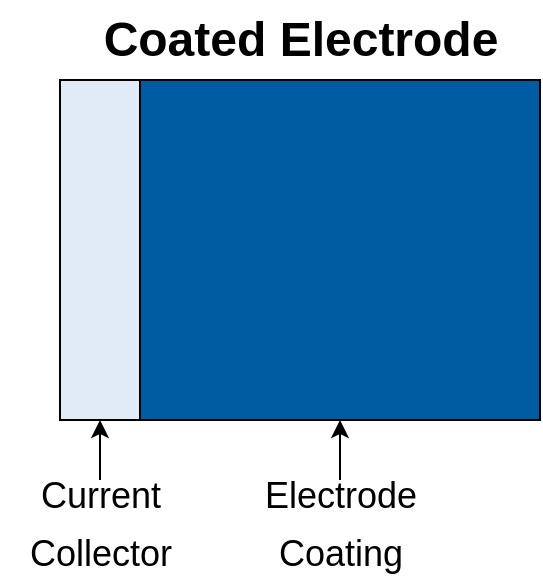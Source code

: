 <mxfile>
    <diagram id="5ydP_mNCoAJ0G2GhFtXP" name="Page-1">
        <mxGraphModel dx="656" dy="469" grid="1" gridSize="10" guides="1" tooltips="1" connect="1" arrows="1" fold="1" page="1" pageScale="1" pageWidth="850" pageHeight="1100" math="0" shadow="0">
            <root>
                <mxCell id="0"/>
                <mxCell id="1" parent="0"/>
                <mxCell id="2" value="" style="rounded=0;whiteSpace=wrap;html=1;fillColor=#E1EBF8;" parent="1" vertex="1">
                    <mxGeometry x="120" y="110" width="40" height="170" as="geometry"/>
                </mxCell>
                <mxCell id="3" value="" style="rounded=0;whiteSpace=wrap;html=1;fillColor=#005CA2;" parent="1" vertex="1">
                    <mxGeometry x="160" y="110" width="200" height="170" as="geometry"/>
                </mxCell>
                <mxCell id="11" value="Coated Electrode" style="text;strokeColor=none;fillColor=none;html=1;fontSize=24;fontStyle=1;verticalAlign=middle;align=center;" parent="1" vertex="1">
                    <mxGeometry x="190" y="70" width="100" height="40" as="geometry"/>
                </mxCell>
                <mxCell id="18" style="edgeStyle=none;html=1;exitX=0.5;exitY=0;exitDx=0;exitDy=0;entryX=0.5;entryY=1;entryDx=0;entryDy=0;fontSize=18;" parent="1" source="16" target="2" edge="1">
                    <mxGeometry relative="1" as="geometry">
                        <mxPoint x="280" y="92.5" as="targetPoint"/>
                    </mxGeometry>
                </mxCell>
                <mxCell id="16" value="&lt;span style=&quot;font-weight: normal;&quot;&gt;&lt;font style=&quot;font-size: 18px;&quot;&gt;Current&lt;br&gt;Collector&lt;br&gt;&lt;/font&gt;&lt;/span&gt;" style="text;strokeColor=none;fillColor=none;html=1;fontSize=24;fontStyle=1;verticalAlign=middle;align=center;" parent="1" vertex="1">
                    <mxGeometry x="90" y="310" width="100" height="40" as="geometry"/>
                </mxCell>
                <mxCell id="19" style="edgeStyle=none;html=1;exitX=0.5;exitY=0;exitDx=0;exitDy=0;entryX=0.5;entryY=1;entryDx=0;entryDy=0;fontSize=18;" parent="1" source="17" target="3" edge="1">
                    <mxGeometry relative="1" as="geometry">
                        <mxPoint x="290" y="190" as="targetPoint"/>
                    </mxGeometry>
                </mxCell>
                <mxCell id="17" value="&lt;span style=&quot;font-weight: normal;&quot;&gt;&lt;font style=&quot;font-size: 18px;&quot;&gt;Electrode&lt;br&gt;Coating&lt;/font&gt;&lt;/span&gt;" style="text;strokeColor=none;fillColor=none;html=1;fontSize=24;fontStyle=1;verticalAlign=middle;align=center;" parent="1" vertex="1">
                    <mxGeometry x="210" y="310" width="100" height="40" as="geometry"/>
                </mxCell>
            </root>
        </mxGraphModel>
    </diagram>
</mxfile>